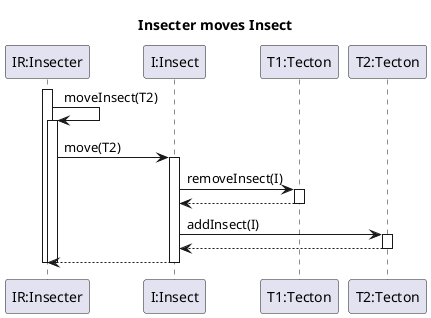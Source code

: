 @startuml moveInsect
title Insecter moves Insect

participant "IR:Insecter" as IR
participant "I:Insect" as I
participant "T1:Tecton" as T1
participant "T2:Tecton" as T2


activate IR
IR -> IR: moveInsect(T2)
activate IR
IR -> I: move(T2) 
activate I
I -> T1: removeInsect(I)
activate T1
T1 --> I:
deactivate T1
I -> T2: addInsect(I)
activate T2
T2 --> I:
deactivate T2

I --> IR

deactivate I

deactivate IR
deactivate IR
@enduml